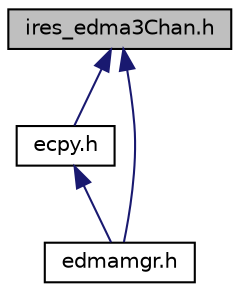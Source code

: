 digraph "ires_edma3Chan.h"
{
  edge [fontname="Helvetica",fontsize="10",labelfontname="Helvetica",labelfontsize="10"];
  node [fontname="Helvetica",fontsize="10",shape=record];
  Node1 [label="ires_edma3Chan.h",height=0.2,width=0.4,color="black", fillcolor="grey75", style="filled", fontcolor="black"];
  Node1 -> Node2 [dir="back",color="midnightblue",fontsize="10",style="solid",fontname="Helvetica"];
  Node2 [label="ecpy.h",height=0.2,width=0.4,color="black", fillcolor="white", style="filled",URL="$ecpy_8h.html",tooltip="ECPY Definitions - High performance functional library for use with the EDMA3 DMA peripheral..."];
  Node2 -> Node3 [dir="back",color="midnightblue",fontsize="10",style="solid",fontname="Helvetica"];
  Node3 [label="edmamgr.h",height=0.2,width=0.4,color="black", fillcolor="white", style="filled",URL="$edmamgr_8h.html",tooltip="EdmaMgr Definitions - Functional library for use with the EDMA3 DMA peripheral. "];
  Node1 -> Node3 [dir="back",color="midnightblue",fontsize="10",style="solid",fontname="Helvetica"];
}
